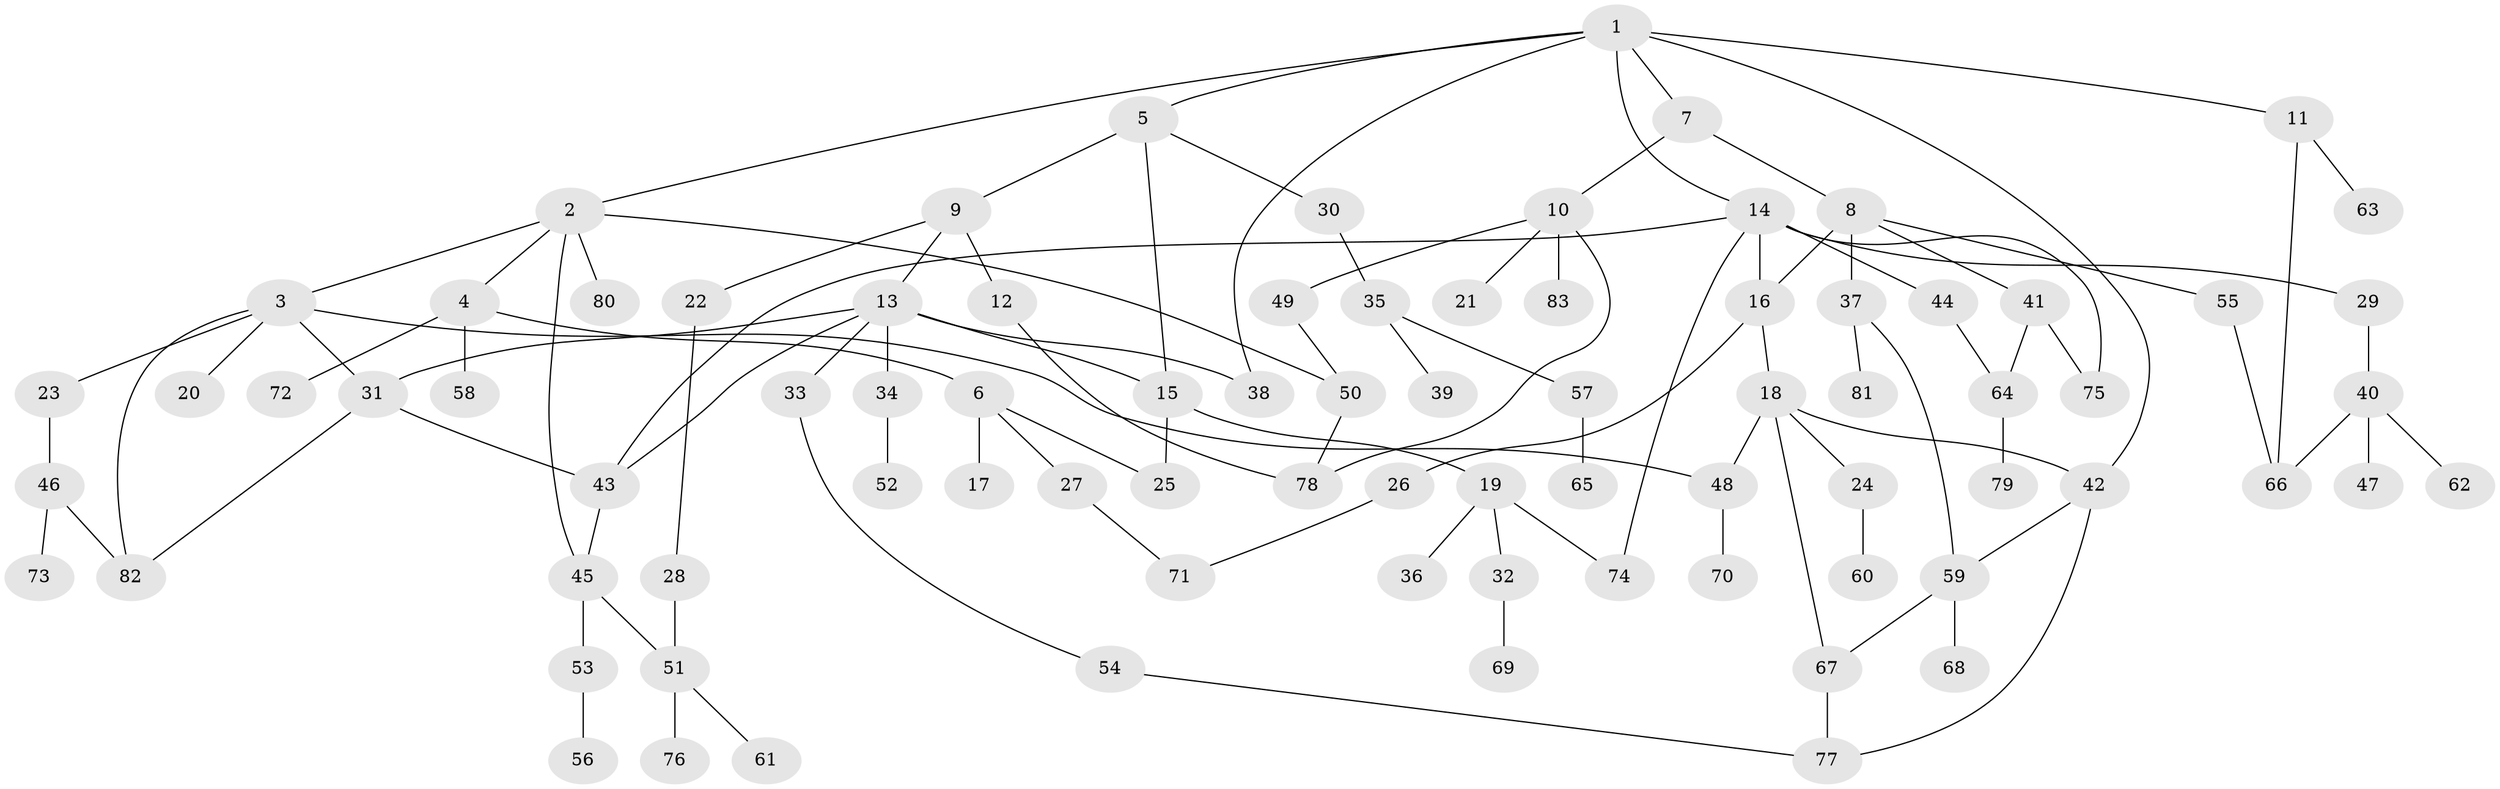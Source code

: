 // Generated by graph-tools (version 1.1) at 2025/01/03/09/25 03:01:05]
// undirected, 83 vertices, 108 edges
graph export_dot {
graph [start="1"]
  node [color=gray90,style=filled];
  1;
  2;
  3;
  4;
  5;
  6;
  7;
  8;
  9;
  10;
  11;
  12;
  13;
  14;
  15;
  16;
  17;
  18;
  19;
  20;
  21;
  22;
  23;
  24;
  25;
  26;
  27;
  28;
  29;
  30;
  31;
  32;
  33;
  34;
  35;
  36;
  37;
  38;
  39;
  40;
  41;
  42;
  43;
  44;
  45;
  46;
  47;
  48;
  49;
  50;
  51;
  52;
  53;
  54;
  55;
  56;
  57;
  58;
  59;
  60;
  61;
  62;
  63;
  64;
  65;
  66;
  67;
  68;
  69;
  70;
  71;
  72;
  73;
  74;
  75;
  76;
  77;
  78;
  79;
  80;
  81;
  82;
  83;
  1 -- 2;
  1 -- 5;
  1 -- 7;
  1 -- 11;
  1 -- 14;
  1 -- 38;
  1 -- 42;
  2 -- 3;
  2 -- 4;
  2 -- 80;
  2 -- 50;
  2 -- 45;
  3 -- 20;
  3 -- 23;
  3 -- 82;
  3 -- 48;
  3 -- 31;
  4 -- 6;
  4 -- 58;
  4 -- 72;
  5 -- 9;
  5 -- 15;
  5 -- 30;
  6 -- 17;
  6 -- 25;
  6 -- 27;
  7 -- 8;
  7 -- 10;
  8 -- 16;
  8 -- 37;
  8 -- 41;
  8 -- 55;
  9 -- 12;
  9 -- 13;
  9 -- 22;
  10 -- 21;
  10 -- 49;
  10 -- 83;
  10 -- 78;
  11 -- 63;
  11 -- 66;
  12 -- 78;
  13 -- 31;
  13 -- 33;
  13 -- 34;
  13 -- 38;
  13 -- 15;
  13 -- 43;
  14 -- 29;
  14 -- 44;
  14 -- 75;
  14 -- 16;
  14 -- 74;
  14 -- 43;
  15 -- 19;
  15 -- 25;
  16 -- 18;
  16 -- 26;
  18 -- 24;
  18 -- 42;
  18 -- 48;
  18 -- 67;
  19 -- 32;
  19 -- 36;
  19 -- 74;
  22 -- 28;
  23 -- 46;
  24 -- 60;
  26 -- 71;
  27 -- 71;
  28 -- 51;
  29 -- 40;
  30 -- 35;
  31 -- 43;
  31 -- 82;
  32 -- 69;
  33 -- 54;
  34 -- 52;
  35 -- 39;
  35 -- 57;
  37 -- 59;
  37 -- 81;
  40 -- 47;
  40 -- 62;
  40 -- 66;
  41 -- 75;
  41 -- 64;
  42 -- 77;
  42 -- 59;
  43 -- 45;
  44 -- 64;
  45 -- 53;
  45 -- 51;
  46 -- 73;
  46 -- 82;
  48 -- 70;
  49 -- 50;
  50 -- 78;
  51 -- 61;
  51 -- 76;
  53 -- 56;
  54 -- 77;
  55 -- 66;
  57 -- 65;
  59 -- 68;
  59 -- 67;
  64 -- 79;
  67 -- 77;
}
